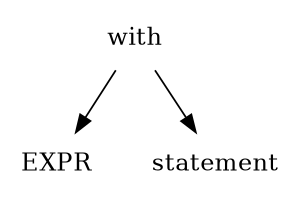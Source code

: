digraph L0 {
        size = "2,2";
        ordering=out;
        node [shape = plaintext];
        with -> {EXPR statement};
}
